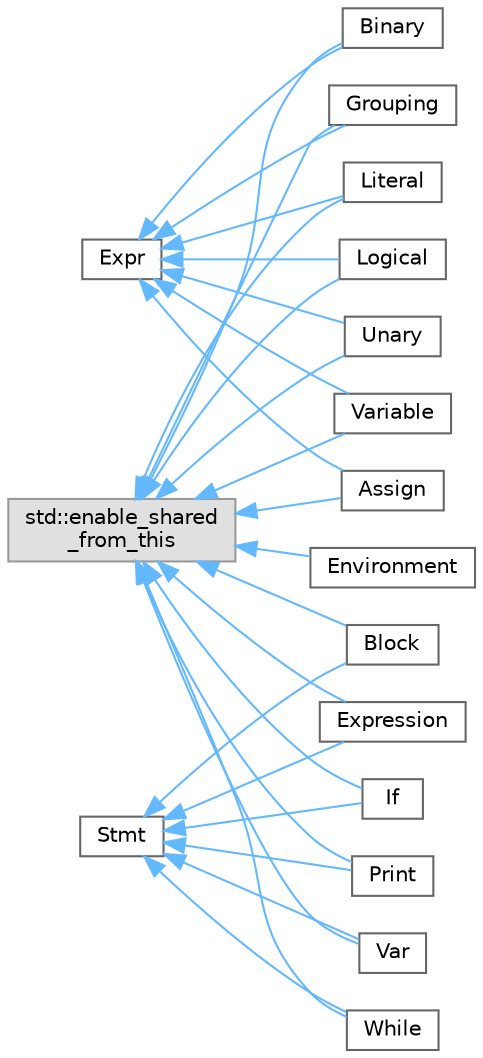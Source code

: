 digraph "Graphical Class Hierarchy"
{
 // LATEX_PDF_SIZE
  bgcolor="transparent";
  edge [fontname=Helvetica,fontsize=10,labelfontname=Helvetica,labelfontsize=10];
  node [fontname=Helvetica,fontsize=10,shape=box,height=0.2,width=0.4];
  rankdir="LR";
  Node0 [id="Node000000",label="std::enable_shared\l_from_this",height=0.2,width=0.4,color="grey60", fillcolor="#E0E0E0", style="filled",tooltip=" "];
  Node0 -> Node1 [id="edge3_Node000000_Node000001",dir="back",color="steelblue1",style="solid",tooltip=" "];
  Node1 [id="Node000001",label="Assign",height=0.2,width=0.4,color="grey40", fillcolor="white", style="filled",URL="$classAssign.html",tooltip="Class representing an assignment expression."];
  Node0 -> Node3 [id="edge4_Node000000_Node000003",dir="back",color="steelblue1",style="solid",tooltip=" "];
  Node3 [id="Node000003",label="Binary",height=0.2,width=0.4,color="grey40", fillcolor="white", style="filled",URL="$classBinary.html",tooltip="Class representing a binary expression."];
  Node0 -> Node9 [id="edge5_Node000000_Node000009",dir="back",color="steelblue1",style="solid",tooltip=" "];
  Node9 [id="Node000009",label="Block",height=0.2,width=0.4,color="grey40", fillcolor="white", style="filled",URL="$classBlock.html",tooltip="Represents a block of statements."];
  Node0 -> Node16 [id="edge6_Node000000_Node000016",dir="back",color="steelblue1",style="solid",tooltip=" "];
  Node16 [id="Node000016",label="Environment",height=0.2,width=0.4,color="grey40", fillcolor="white", style="filled",URL="$classEnvironment.html",tooltip="Represents an environment for variable storage in the GSC interpreter."];
  Node0 -> Node11 [id="edge7_Node000000_Node000011",dir="back",color="steelblue1",style="solid",tooltip=" "];
  Node11 [id="Node000011",label="Expression",height=0.2,width=0.4,color="grey40", fillcolor="white", style="filled",URL="$classExpression.html",tooltip="Represents an expression statement."];
  Node0 -> Node4 [id="edge8_Node000000_Node000004",dir="back",color="steelblue1",style="solid",tooltip=" "];
  Node4 [id="Node000004",label="Grouping",height=0.2,width=0.4,color="grey40", fillcolor="white", style="filled",URL="$classGrouping.html",tooltip="Class representing a grouping expression."];
  Node0 -> Node12 [id="edge9_Node000000_Node000012",dir="back",color="steelblue1",style="solid",tooltip=" "];
  Node12 [id="Node000012",label="If",height=0.2,width=0.4,color="grey40", fillcolor="white", style="filled",URL="$classIf.html",tooltip="Represents an if statement."];
  Node0 -> Node5 [id="edge10_Node000000_Node000005",dir="back",color="steelblue1",style="solid",tooltip=" "];
  Node5 [id="Node000005",label="Literal",height=0.2,width=0.4,color="grey40", fillcolor="white", style="filled",URL="$classLiteral.html",tooltip="Class representing a literal expression."];
  Node0 -> Node6 [id="edge11_Node000000_Node000006",dir="back",color="steelblue1",style="solid",tooltip=" "];
  Node6 [id="Node000006",label="Logical",height=0.2,width=0.4,color="grey40", fillcolor="white", style="filled",URL="$classLogical.html",tooltip="Class representing a logical expression."];
  Node0 -> Node13 [id="edge12_Node000000_Node000013",dir="back",color="steelblue1",style="solid",tooltip=" "];
  Node13 [id="Node000013",label="Print",height=0.2,width=0.4,color="grey40", fillcolor="white", style="filled",URL="$classPrint.html",tooltip="Represents a print statement."];
  Node0 -> Node7 [id="edge13_Node000000_Node000007",dir="back",color="steelblue1",style="solid",tooltip=" "];
  Node7 [id="Node000007",label="Unary",height=0.2,width=0.4,color="grey40", fillcolor="white", style="filled",URL="$classUnary.html",tooltip="Class representing a unary expression."];
  Node0 -> Node14 [id="edge14_Node000000_Node000014",dir="back",color="steelblue1",style="solid",tooltip=" "];
  Node14 [id="Node000014",label="Var",height=0.2,width=0.4,color="grey40", fillcolor="white", style="filled",URL="$classVar.html",tooltip="Represents a variable declaration statement."];
  Node0 -> Node8 [id="edge15_Node000000_Node000008",dir="back",color="steelblue1",style="solid",tooltip=" "];
  Node8 [id="Node000008",label="Variable",height=0.2,width=0.4,color="grey40", fillcolor="white", style="filled",URL="$classVariable.html",tooltip="Class representing a variable expression."];
  Node0 -> Node15 [id="edge16_Node000000_Node000015",dir="back",color="steelblue1",style="solid",tooltip=" "];
  Node15 [id="Node000015",label="While",height=0.2,width=0.4,color="grey40", fillcolor="white", style="filled",URL="$classWhile.html",tooltip=" "];
  Node2 [id="Node000002",label="Expr",height=0.2,width=0.4,color="grey40", fillcolor="white", style="filled",URL="$classExpr.html",tooltip="Abstract base class for expressions."];
  Node2 -> Node1 [id="edge17_Node000002_Node000001",dir="back",color="steelblue1",style="solid",tooltip=" "];
  Node2 -> Node3 [id="edge18_Node000002_Node000003",dir="back",color="steelblue1",style="solid",tooltip=" "];
  Node2 -> Node4 [id="edge19_Node000002_Node000004",dir="back",color="steelblue1",style="solid",tooltip=" "];
  Node2 -> Node5 [id="edge20_Node000002_Node000005",dir="back",color="steelblue1",style="solid",tooltip=" "];
  Node2 -> Node6 [id="edge21_Node000002_Node000006",dir="back",color="steelblue1",style="solid",tooltip=" "];
  Node2 -> Node7 [id="edge22_Node000002_Node000007",dir="back",color="steelblue1",style="solid",tooltip=" "];
  Node2 -> Node8 [id="edge23_Node000002_Node000008",dir="back",color="steelblue1",style="solid",tooltip=" "];
  Node10 [id="Node000010",label="Stmt",height=0.2,width=0.4,color="grey40", fillcolor="white", style="filled",URL="$classStmt.html",tooltip="Abstract base class for statements."];
  Node10 -> Node9 [id="edge24_Node000010_Node000009",dir="back",color="steelblue1",style="solid",tooltip=" "];
  Node10 -> Node11 [id="edge25_Node000010_Node000011",dir="back",color="steelblue1",style="solid",tooltip=" "];
  Node10 -> Node12 [id="edge26_Node000010_Node000012",dir="back",color="steelblue1",style="solid",tooltip=" "];
  Node10 -> Node13 [id="edge27_Node000010_Node000013",dir="back",color="steelblue1",style="solid",tooltip=" "];
  Node10 -> Node14 [id="edge28_Node000010_Node000014",dir="back",color="steelblue1",style="solid",tooltip=" "];
  Node10 -> Node15 [id="edge29_Node000010_Node000015",dir="back",color="steelblue1",style="solid",tooltip=" "];
}

